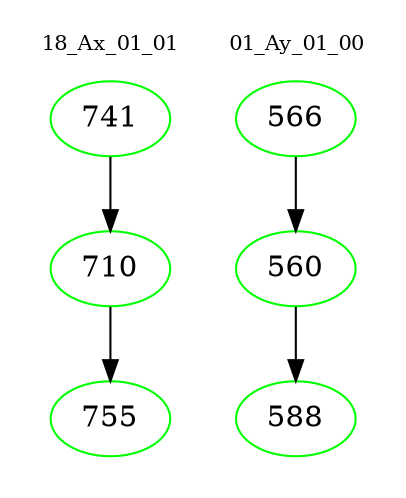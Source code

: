 digraph{
subgraph cluster_0 {
color = white
label = "18_Ax_01_01";
fontsize=10;
T0_741 [label="741", color="green"]
T0_741 -> T0_710 [color="black"]
T0_710 [label="710", color="green"]
T0_710 -> T0_755 [color="black"]
T0_755 [label="755", color="green"]
}
subgraph cluster_1 {
color = white
label = "01_Ay_01_00";
fontsize=10;
T1_566 [label="566", color="green"]
T1_566 -> T1_560 [color="black"]
T1_560 [label="560", color="green"]
T1_560 -> T1_588 [color="black"]
T1_588 [label="588", color="green"]
}
}
